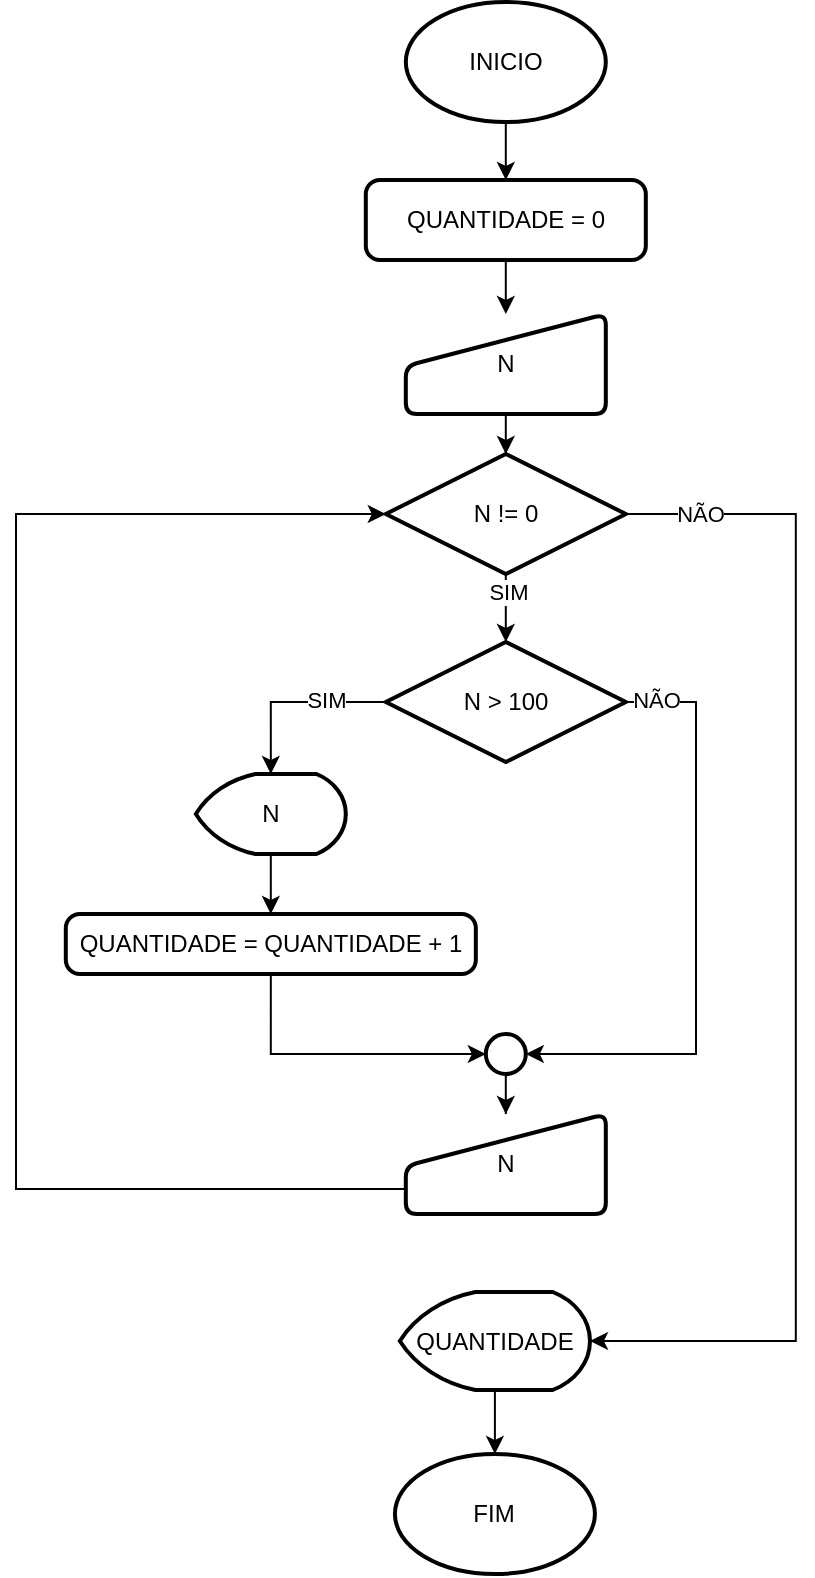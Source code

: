 <mxfile version="26.0.8">
  <diagram name="Página-1" id="cAZDdA-jWXODExhWiYxS">
    <mxGraphModel dx="1062" dy="553" grid="1" gridSize="10" guides="1" tooltips="1" connect="1" arrows="1" fold="1" page="1" pageScale="1" pageWidth="1169" pageHeight="827" math="0" shadow="0">
      <root>
        <mxCell id="0" />
        <mxCell id="1" parent="0" />
        <mxCell id="VTeTKceZwsrx2dglnUq6-12" style="edgeStyle=orthogonalEdgeStyle;rounded=0;orthogonalLoop=1;jettySize=auto;html=1;entryX=0.5;entryY=0;entryDx=0;entryDy=0;" edge="1" parent="1" source="VTeTKceZwsrx2dglnUq6-1" target="VTeTKceZwsrx2dglnUq6-4">
          <mxGeometry relative="1" as="geometry" />
        </mxCell>
        <mxCell id="VTeTKceZwsrx2dglnUq6-1" value="INICIO" style="strokeWidth=2;html=1;shape=mxgraph.flowchart.start_1;whiteSpace=wrap;" vertex="1" parent="1">
          <mxGeometry x="584.91" y="21" width="100" height="60" as="geometry" />
        </mxCell>
        <mxCell id="VTeTKceZwsrx2dglnUq6-2" value="FIM" style="strokeWidth=2;html=1;shape=mxgraph.flowchart.start_1;whiteSpace=wrap;" vertex="1" parent="1">
          <mxGeometry x="579.46" y="747" width="100" height="60" as="geometry" />
        </mxCell>
        <mxCell id="VTeTKceZwsrx2dglnUq6-3" value="N" style="html=1;strokeWidth=2;shape=manualInput;whiteSpace=wrap;rounded=1;size=26;arcSize=11;" vertex="1" parent="1">
          <mxGeometry x="584.91" y="177" width="100" height="50" as="geometry" />
        </mxCell>
        <mxCell id="VTeTKceZwsrx2dglnUq6-14" style="edgeStyle=orthogonalEdgeStyle;rounded=0;orthogonalLoop=1;jettySize=auto;html=1;entryX=0.5;entryY=0;entryDx=0;entryDy=0;" edge="1" parent="1" source="VTeTKceZwsrx2dglnUq6-4" target="VTeTKceZwsrx2dglnUq6-3">
          <mxGeometry relative="1" as="geometry" />
        </mxCell>
        <mxCell id="VTeTKceZwsrx2dglnUq6-4" value="QUANTIDADE = 0" style="rounded=1;whiteSpace=wrap;html=1;absoluteArcSize=1;arcSize=14;strokeWidth=2;" vertex="1" parent="1">
          <mxGeometry x="564.91" y="110" width="140" height="40" as="geometry" />
        </mxCell>
        <mxCell id="VTeTKceZwsrx2dglnUq6-5" value="N != 0" style="strokeWidth=2;html=1;shape=mxgraph.flowchart.decision;whiteSpace=wrap;" vertex="1" parent="1">
          <mxGeometry x="574.91" y="247" width="120" height="60" as="geometry" />
        </mxCell>
        <mxCell id="VTeTKceZwsrx2dglnUq6-6" value="N &amp;gt; 100" style="strokeWidth=2;html=1;shape=mxgraph.flowchart.decision;whiteSpace=wrap;" vertex="1" parent="1">
          <mxGeometry x="574.91" y="341" width="120" height="60" as="geometry" />
        </mxCell>
        <mxCell id="VTeTKceZwsrx2dglnUq6-18" style="edgeStyle=orthogonalEdgeStyle;rounded=0;orthogonalLoop=1;jettySize=auto;html=1;" edge="1" parent="1" source="VTeTKceZwsrx2dglnUq6-7" target="VTeTKceZwsrx2dglnUq6-9">
          <mxGeometry relative="1" as="geometry" />
        </mxCell>
        <mxCell id="VTeTKceZwsrx2dglnUq6-7" value="N" style="strokeWidth=2;html=1;shape=mxgraph.flowchart.display;whiteSpace=wrap;" vertex="1" parent="1">
          <mxGeometry x="479.91" y="407" width="75" height="40" as="geometry" />
        </mxCell>
        <mxCell id="VTeTKceZwsrx2dglnUq6-9" value="QUANTIDADE = QUANTIDADE + 1" style="rounded=1;whiteSpace=wrap;html=1;absoluteArcSize=1;arcSize=14;strokeWidth=2;" vertex="1" parent="1">
          <mxGeometry x="414.91" y="477" width="205" height="30" as="geometry" />
        </mxCell>
        <mxCell id="VTeTKceZwsrx2dglnUq6-21" style="edgeStyle=orthogonalEdgeStyle;rounded=0;orthogonalLoop=1;jettySize=auto;html=1;entryX=0.5;entryY=0;entryDx=0;entryDy=0;" edge="1" parent="1" source="VTeTKceZwsrx2dglnUq6-10" target="VTeTKceZwsrx2dglnUq6-13">
          <mxGeometry relative="1" as="geometry" />
        </mxCell>
        <mxCell id="VTeTKceZwsrx2dglnUq6-10" value="" style="strokeWidth=2;html=1;shape=mxgraph.flowchart.start_2;whiteSpace=wrap;" vertex="1" parent="1">
          <mxGeometry x="624.91" y="537" width="20" height="20" as="geometry" />
        </mxCell>
        <mxCell id="VTeTKceZwsrx2dglnUq6-11" value="QUANTIDADE" style="strokeWidth=2;html=1;shape=mxgraph.flowchart.display;whiteSpace=wrap;" vertex="1" parent="1">
          <mxGeometry x="581.91" y="666" width="95.09" height="49" as="geometry" />
        </mxCell>
        <mxCell id="VTeTKceZwsrx2dglnUq6-13" value="N" style="html=1;strokeWidth=2;shape=manualInput;whiteSpace=wrap;rounded=1;size=26;arcSize=11;" vertex="1" parent="1">
          <mxGeometry x="584.91" y="577" width="100" height="50" as="geometry" />
        </mxCell>
        <mxCell id="VTeTKceZwsrx2dglnUq6-15" style="edgeStyle=orthogonalEdgeStyle;rounded=0;orthogonalLoop=1;jettySize=auto;html=1;entryX=0.5;entryY=0;entryDx=0;entryDy=0;entryPerimeter=0;" edge="1" parent="1" source="VTeTKceZwsrx2dglnUq6-3" target="VTeTKceZwsrx2dglnUq6-5">
          <mxGeometry relative="1" as="geometry" />
        </mxCell>
        <mxCell id="VTeTKceZwsrx2dglnUq6-16" style="edgeStyle=orthogonalEdgeStyle;rounded=0;orthogonalLoop=1;jettySize=auto;html=1;entryX=0.5;entryY=0;entryDx=0;entryDy=0;entryPerimeter=0;" edge="1" parent="1" source="VTeTKceZwsrx2dglnUq6-5" target="VTeTKceZwsrx2dglnUq6-6">
          <mxGeometry relative="1" as="geometry" />
        </mxCell>
        <mxCell id="VTeTKceZwsrx2dglnUq6-24" value="SIM" style="edgeLabel;html=1;align=center;verticalAlign=middle;resizable=0;points=[];" vertex="1" connectable="0" parent="VTeTKceZwsrx2dglnUq6-16">
          <mxGeometry x="-0.637" y="1" relative="1" as="geometry">
            <mxPoint as="offset" />
          </mxGeometry>
        </mxCell>
        <mxCell id="VTeTKceZwsrx2dglnUq6-17" style="edgeStyle=orthogonalEdgeStyle;rounded=0;orthogonalLoop=1;jettySize=auto;html=1;entryX=0.5;entryY=0;entryDx=0;entryDy=0;entryPerimeter=0;" edge="1" parent="1" source="VTeTKceZwsrx2dglnUq6-6" target="VTeTKceZwsrx2dglnUq6-7">
          <mxGeometry relative="1" as="geometry" />
        </mxCell>
        <mxCell id="VTeTKceZwsrx2dglnUq6-26" value="SIM" style="edgeLabel;html=1;align=center;verticalAlign=middle;resizable=0;points=[];" vertex="1" connectable="0" parent="VTeTKceZwsrx2dglnUq6-17">
          <mxGeometry x="-0.345" y="-1" relative="1" as="geometry">
            <mxPoint as="offset" />
          </mxGeometry>
        </mxCell>
        <mxCell id="VTeTKceZwsrx2dglnUq6-19" style="edgeStyle=orthogonalEdgeStyle;rounded=0;orthogonalLoop=1;jettySize=auto;html=1;entryX=0;entryY=0.5;entryDx=0;entryDy=0;entryPerimeter=0;exitX=0.5;exitY=1;exitDx=0;exitDy=0;" edge="1" parent="1" source="VTeTKceZwsrx2dglnUq6-9" target="VTeTKceZwsrx2dglnUq6-10">
          <mxGeometry relative="1" as="geometry" />
        </mxCell>
        <mxCell id="VTeTKceZwsrx2dglnUq6-20" style="edgeStyle=orthogonalEdgeStyle;rounded=0;orthogonalLoop=1;jettySize=auto;html=1;entryX=1;entryY=0.5;entryDx=0;entryDy=0;entryPerimeter=0;" edge="1" parent="1" source="VTeTKceZwsrx2dglnUq6-6" target="VTeTKceZwsrx2dglnUq6-10">
          <mxGeometry relative="1" as="geometry">
            <Array as="points">
              <mxPoint x="730" y="371" />
              <mxPoint x="730" y="547" />
            </Array>
          </mxGeometry>
        </mxCell>
        <mxCell id="VTeTKceZwsrx2dglnUq6-27" value="NÃO" style="edgeLabel;html=1;align=center;verticalAlign=middle;resizable=0;points=[];" vertex="1" connectable="0" parent="VTeTKceZwsrx2dglnUq6-20">
          <mxGeometry x="-0.9" y="1" relative="1" as="geometry">
            <mxPoint as="offset" />
          </mxGeometry>
        </mxCell>
        <mxCell id="VTeTKceZwsrx2dglnUq6-22" style="edgeStyle=orthogonalEdgeStyle;rounded=0;orthogonalLoop=1;jettySize=auto;html=1;entryX=0;entryY=0.5;entryDx=0;entryDy=0;entryPerimeter=0;exitX=0;exitY=0.75;exitDx=0;exitDy=0;" edge="1" parent="1" source="VTeTKceZwsrx2dglnUq6-13" target="VTeTKceZwsrx2dglnUq6-5">
          <mxGeometry relative="1" as="geometry">
            <Array as="points">
              <mxPoint x="390" y="614" />
              <mxPoint x="390" y="277" />
            </Array>
          </mxGeometry>
        </mxCell>
        <mxCell id="VTeTKceZwsrx2dglnUq6-23" style="edgeStyle=orthogonalEdgeStyle;rounded=0;orthogonalLoop=1;jettySize=auto;html=1;entryX=1;entryY=0.5;entryDx=0;entryDy=0;entryPerimeter=0;" edge="1" parent="1" source="VTeTKceZwsrx2dglnUq6-5" target="VTeTKceZwsrx2dglnUq6-11">
          <mxGeometry relative="1" as="geometry">
            <Array as="points">
              <mxPoint x="779.91" y="277" />
              <mxPoint x="779.91" y="691" />
            </Array>
          </mxGeometry>
        </mxCell>
        <mxCell id="VTeTKceZwsrx2dglnUq6-25" value="NÃO" style="edgeLabel;html=1;align=center;verticalAlign=middle;resizable=0;points=[];" vertex="1" connectable="0" parent="VTeTKceZwsrx2dglnUq6-23">
          <mxGeometry x="-0.878" y="3" relative="1" as="geometry">
            <mxPoint y="3" as="offset" />
          </mxGeometry>
        </mxCell>
        <mxCell id="VTeTKceZwsrx2dglnUq6-28" style="edgeStyle=orthogonalEdgeStyle;rounded=0;orthogonalLoop=1;jettySize=auto;html=1;entryX=0.5;entryY=0;entryDx=0;entryDy=0;entryPerimeter=0;" edge="1" parent="1" source="VTeTKceZwsrx2dglnUq6-11" target="VTeTKceZwsrx2dglnUq6-2">
          <mxGeometry relative="1" as="geometry" />
        </mxCell>
      </root>
    </mxGraphModel>
  </diagram>
</mxfile>
